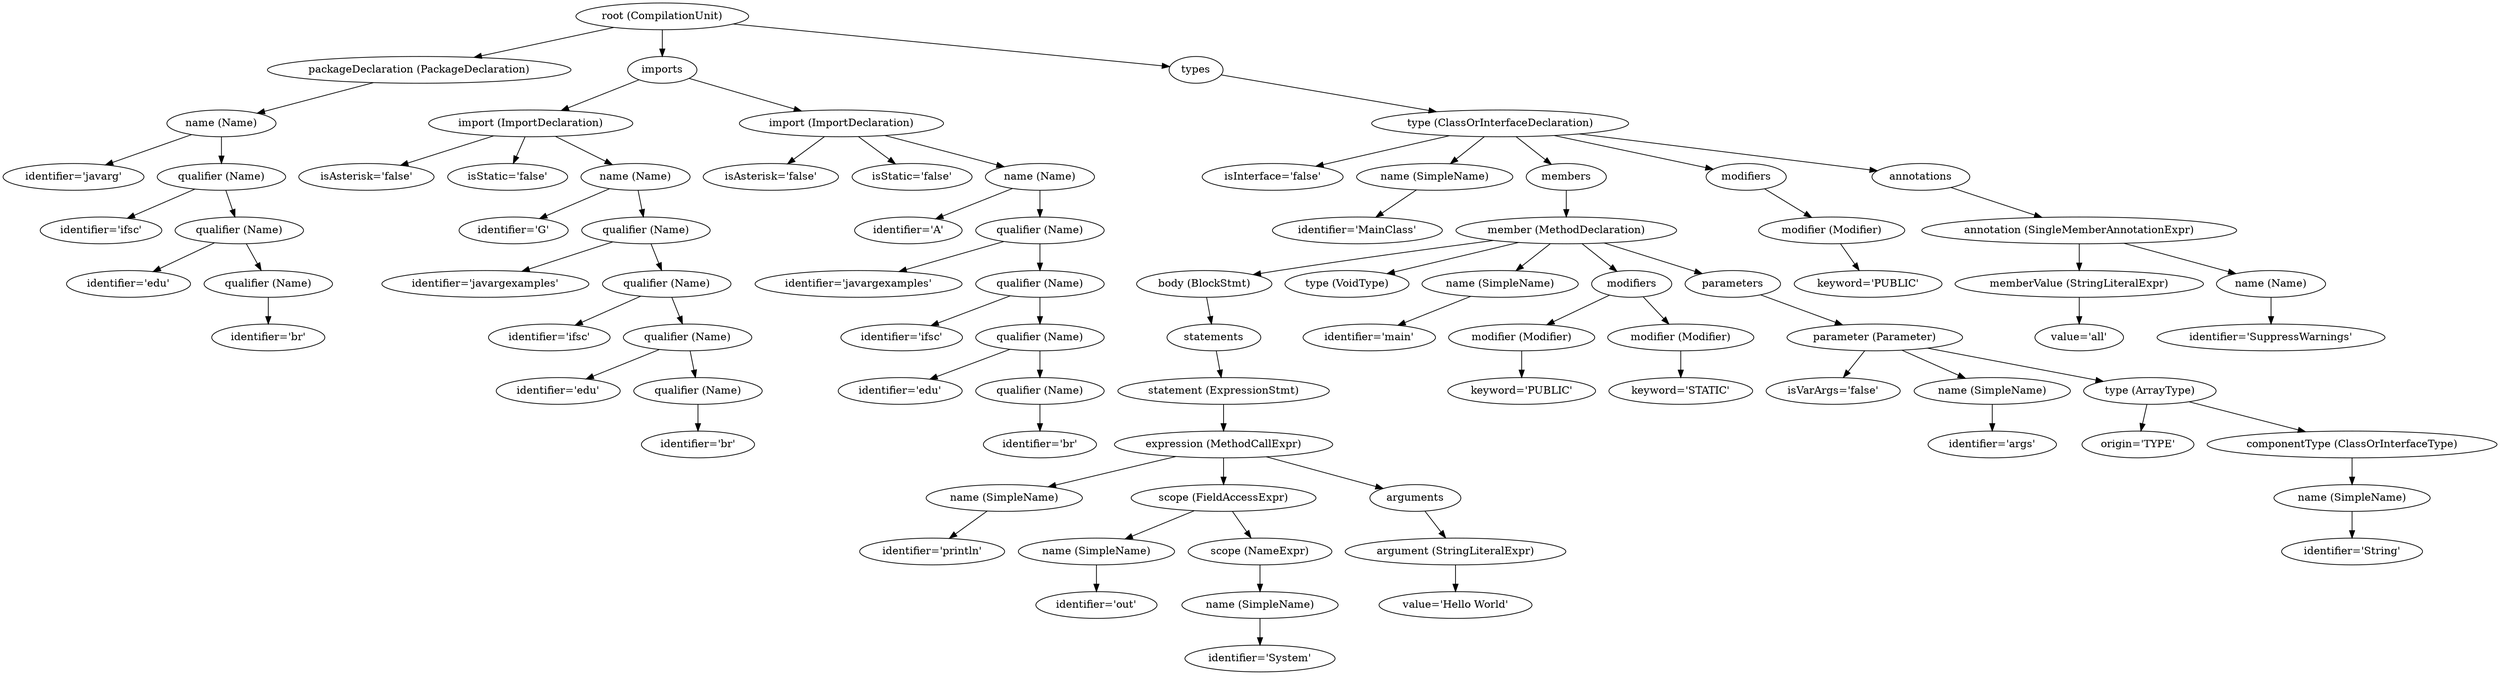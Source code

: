 digraph {
n0 [label="root (CompilationUnit)"];
n1 [label="packageDeclaration (PackageDeclaration)"];
n0 -> n1;
n2 [label="name (Name)"];
n1 -> n2;
n3 [label="identifier='javarg'"];
n2 -> n3;
n4 [label="qualifier (Name)"];
n2 -> n4;
n5 [label="identifier='ifsc'"];
n4 -> n5;
n6 [label="qualifier (Name)"];
n4 -> n6;
n7 [label="identifier='edu'"];
n6 -> n7;
n8 [label="qualifier (Name)"];
n6 -> n8;
n9 [label="identifier='br'"];
n8 -> n9;
n10 [label="imports"];
n0 -> n10;
n11 [label="import (ImportDeclaration)"];
n10 -> n11;
n12 [label="isAsterisk='false'"];
n11 -> n12;
n13 [label="isStatic='false'"];
n11 -> n13;
n14 [label="name (Name)"];
n11 -> n14;
n15 [label="identifier='G'"];
n14 -> n15;
n16 [label="qualifier (Name)"];
n14 -> n16;
n17 [label="identifier='javargexamples'"];
n16 -> n17;
n18 [label="qualifier (Name)"];
n16 -> n18;
n19 [label="identifier='ifsc'"];
n18 -> n19;
n20 [label="qualifier (Name)"];
n18 -> n20;
n21 [label="identifier='edu'"];
n20 -> n21;
n22 [label="qualifier (Name)"];
n20 -> n22;
n23 [label="identifier='br'"];
n22 -> n23;
n24 [label="import (ImportDeclaration)"];
n10 -> n24;
n25 [label="isAsterisk='false'"];
n24 -> n25;
n26 [label="isStatic='false'"];
n24 -> n26;
n27 [label="name (Name)"];
n24 -> n27;
n28 [label="identifier='A'"];
n27 -> n28;
n29 [label="qualifier (Name)"];
n27 -> n29;
n30 [label="identifier='javargexamples'"];
n29 -> n30;
n31 [label="qualifier (Name)"];
n29 -> n31;
n32 [label="identifier='ifsc'"];
n31 -> n32;
n33 [label="qualifier (Name)"];
n31 -> n33;
n34 [label="identifier='edu'"];
n33 -> n34;
n35 [label="qualifier (Name)"];
n33 -> n35;
n36 [label="identifier='br'"];
n35 -> n36;
n37 [label="types"];
n0 -> n37;
n38 [label="type (ClassOrInterfaceDeclaration)"];
n37 -> n38;
n39 [label="isInterface='false'"];
n38 -> n39;
n40 [label="name (SimpleName)"];
n38 -> n40;
n41 [label="identifier='MainClass'"];
n40 -> n41;
n42 [label="members"];
n38 -> n42;
n43 [label="member (MethodDeclaration)"];
n42 -> n43;
n44 [label="body (BlockStmt)"];
n43 -> n44;
n45 [label="statements"];
n44 -> n45;
n46 [label="statement (ExpressionStmt)"];
n45 -> n46;
n47 [label="expression (MethodCallExpr)"];
n46 -> n47;
n48 [label="name (SimpleName)"];
n47 -> n48;
n49 [label="identifier='println'"];
n48 -> n49;
n50 [label="scope (FieldAccessExpr)"];
n47 -> n50;
n51 [label="name (SimpleName)"];
n50 -> n51;
n52 [label="identifier='out'"];
n51 -> n52;
n53 [label="scope (NameExpr)"];
n50 -> n53;
n54 [label="name (SimpleName)"];
n53 -> n54;
n55 [label="identifier='System'"];
n54 -> n55;
n56 [label="arguments"];
n47 -> n56;
n57 [label="argument (StringLiteralExpr)"];
n56 -> n57;
n58 [label="value='Hello World'"];
n57 -> n58;
n59 [label="type (VoidType)"];
n43 -> n59;
n60 [label="name (SimpleName)"];
n43 -> n60;
n61 [label="identifier='main'"];
n60 -> n61;
n62 [label="modifiers"];
n43 -> n62;
n63 [label="modifier (Modifier)"];
n62 -> n63;
n64 [label="keyword='PUBLIC'"];
n63 -> n64;
n65 [label="modifier (Modifier)"];
n62 -> n65;
n66 [label="keyword='STATIC'"];
n65 -> n66;
n67 [label="parameters"];
n43 -> n67;
n68 [label="parameter (Parameter)"];
n67 -> n68;
n69 [label="isVarArgs='false'"];
n68 -> n69;
n70 [label="name (SimpleName)"];
n68 -> n70;
n71 [label="identifier='args'"];
n70 -> n71;
n72 [label="type (ArrayType)"];
n68 -> n72;
n73 [label="origin='TYPE'"];
n72 -> n73;
n74 [label="componentType (ClassOrInterfaceType)"];
n72 -> n74;
n75 [label="name (SimpleName)"];
n74 -> n75;
n76 [label="identifier='String'"];
n75 -> n76;
n77 [label="modifiers"];
n38 -> n77;
n78 [label="modifier (Modifier)"];
n77 -> n78;
n79 [label="keyword='PUBLIC'"];
n78 -> n79;
n80 [label="annotations"];
n38 -> n80;
n81 [label="annotation (SingleMemberAnnotationExpr)"];
n80 -> n81;
n82 [label="memberValue (StringLiteralExpr)"];
n81 -> n82;
n83 [label="value='all'"];
n82 -> n83;
n84 [label="name (Name)"];
n81 -> n84;
n85 [label="identifier='SuppressWarnings'"];
n84 -> n85;
}